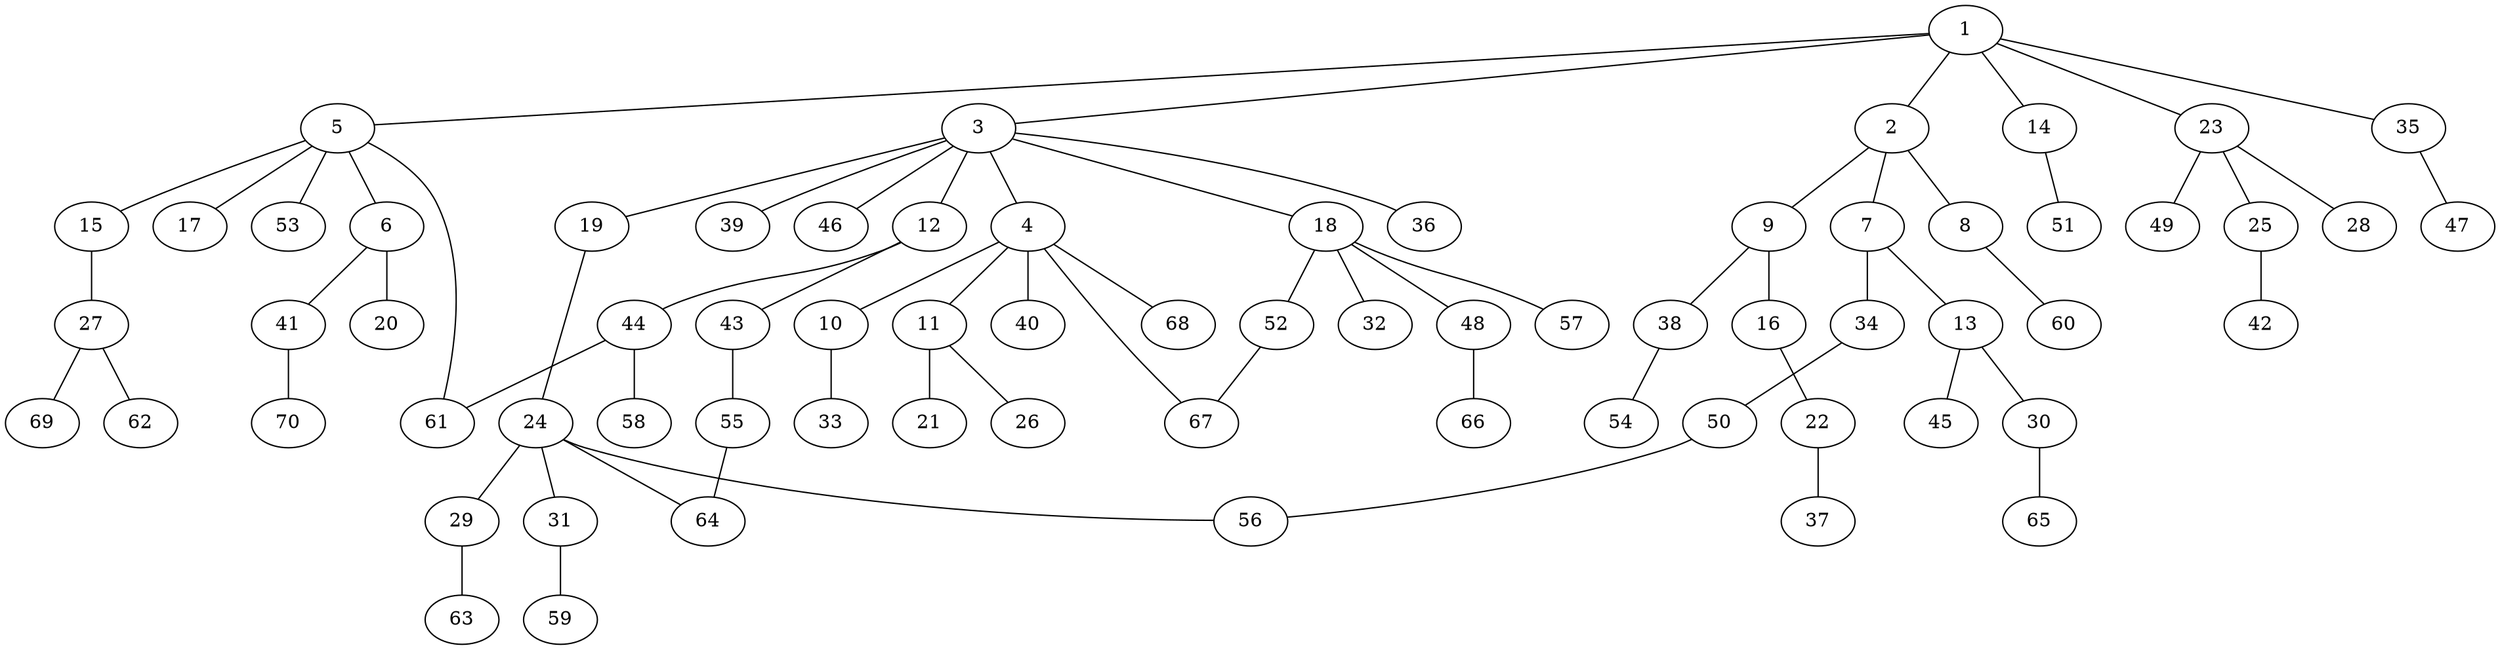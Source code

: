 graph graphname {1--2
1--3
1--5
1--14
1--23
1--35
2--7
2--8
2--9
3--4
3--12
3--18
3--19
3--36
3--39
3--46
4--10
4--11
4--40
4--67
4--68
5--6
5--15
5--17
5--53
5--61
6--20
6--41
7--13
7--34
8--60
9--16
9--38
10--33
11--21
11--26
12--43
12--44
13--30
13--45
14--51
15--27
16--22
18--32
18--48
18--52
18--57
19--24
22--37
23--25
23--28
23--49
24--29
24--31
24--56
24--64
25--42
27--62
27--69
29--63
30--65
31--59
34--50
35--47
38--54
41--70
43--55
44--58
44--61
48--66
50--56
52--67
55--64
}